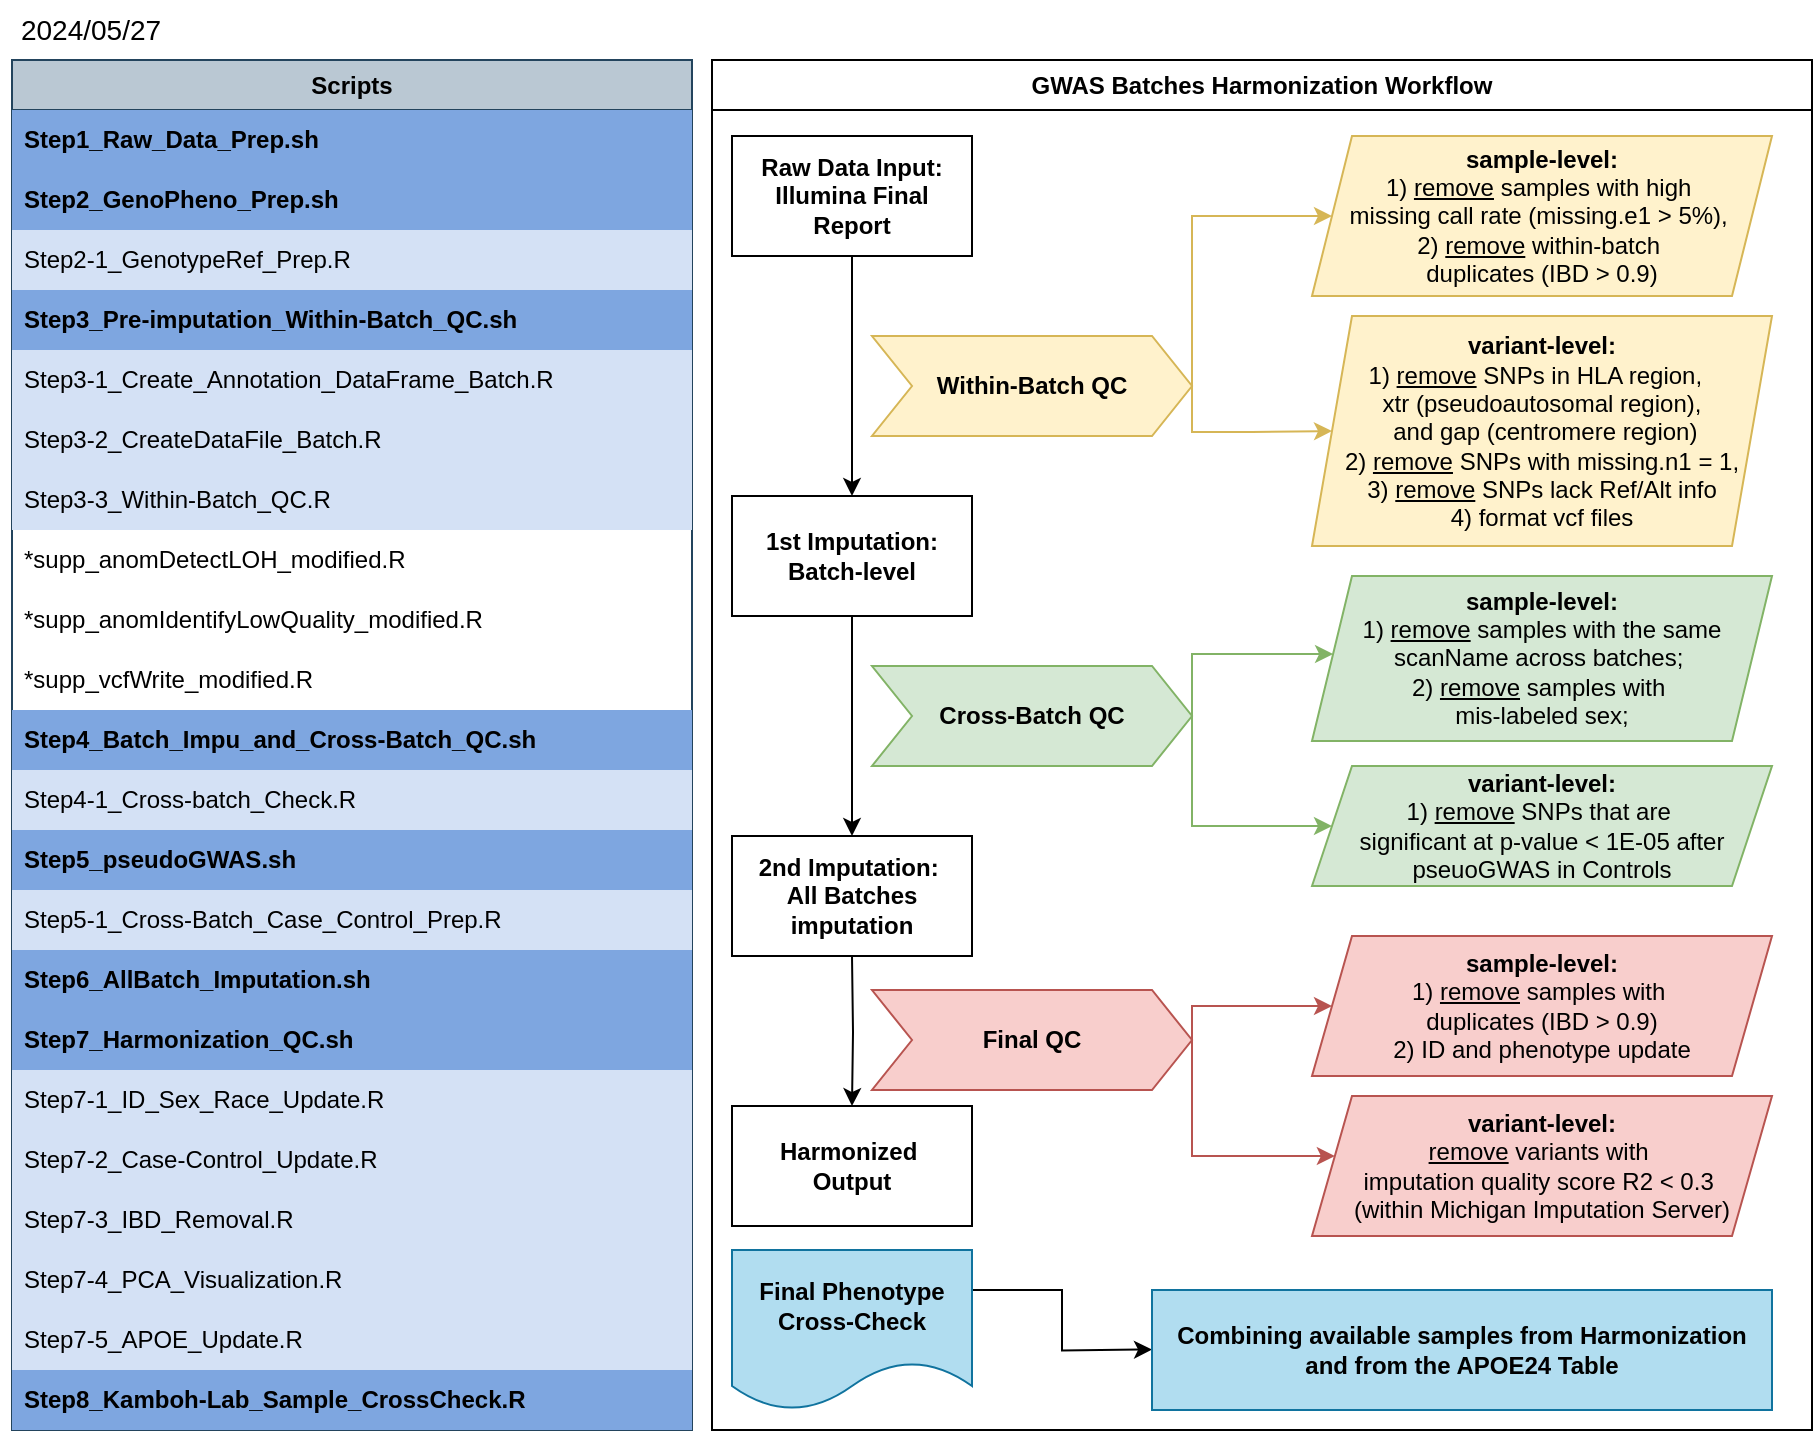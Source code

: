 <mxfile version="24.4.8" type="device">
  <diagram name="Page-1" id="gIlQjssTkETCVFCB89ty">
    <mxGraphModel dx="1368" dy="868" grid="1" gridSize="10" guides="1" tooltips="1" connect="1" arrows="1" fold="1" page="1" pageScale="1" pageWidth="1100" pageHeight="850" math="0" shadow="0">
      <root>
        <mxCell id="0" />
        <mxCell id="1" parent="0" />
        <mxCell id="6WR1JfoL7VWsUAwsL9C9-18" value="&lt;b&gt;Scripts&lt;/b&gt;" style="swimlane;fontStyle=0;childLayout=stackLayout;horizontal=1;startSize=25;horizontalStack=0;resizeParent=1;resizeParentMax=0;resizeLast=0;collapsible=1;marginBottom=0;whiteSpace=wrap;html=1;fillColor=#bac8d3;strokeColor=#23445d;" vertex="1" parent="1">
          <mxGeometry x="130" y="125" width="340" height="685" as="geometry">
            <mxRectangle x="130" y="125" width="80" height="30" as="alternateBounds" />
          </mxGeometry>
        </mxCell>
        <mxCell id="6WR1JfoL7VWsUAwsL9C9-19" value="Step1_Raw_Data_Prep.sh" style="text;strokeColor=none;fillColor=#7EA6E0;align=left;verticalAlign=middle;spacingLeft=4;spacingRight=4;overflow=hidden;points=[[0,0.5],[1,0.5]];portConstraint=eastwest;rotatable=0;whiteSpace=wrap;html=1;fontStyle=1" vertex="1" parent="6WR1JfoL7VWsUAwsL9C9-18">
          <mxGeometry y="25" width="340" height="30" as="geometry" />
        </mxCell>
        <mxCell id="6WR1JfoL7VWsUAwsL9C9-20" value="Step2_GenoPheno_Prep.sh" style="text;strokeColor=none;fillColor=#7EA6E0;align=left;verticalAlign=middle;spacingLeft=4;spacingRight=4;overflow=hidden;points=[[0,0.5],[1,0.5]];portConstraint=eastwest;rotatable=0;whiteSpace=wrap;html=1;fontStyle=1" vertex="1" parent="6WR1JfoL7VWsUAwsL9C9-18">
          <mxGeometry y="55" width="340" height="30" as="geometry" />
        </mxCell>
        <mxCell id="6WR1JfoL7VWsUAwsL9C9-21" value="Step2-1_GenotypeRef_Prep.R" style="text;strokeColor=none;fillColor=#D4E1F5;align=left;verticalAlign=middle;spacingLeft=4;spacingRight=4;overflow=hidden;points=[[0,0.5],[1,0.5]];portConstraint=eastwest;rotatable=0;whiteSpace=wrap;html=1;" vertex="1" parent="6WR1JfoL7VWsUAwsL9C9-18">
          <mxGeometry y="85" width="340" height="30" as="geometry" />
        </mxCell>
        <mxCell id="6WR1JfoL7VWsUAwsL9C9-24" value="Step3_Pre-imputation_Within-Batch_QC.sh" style="text;strokeColor=none;fillColor=#7EA6E0;align=left;verticalAlign=middle;spacingLeft=4;spacingRight=4;overflow=hidden;points=[[0,0.5],[1,0.5]];portConstraint=eastwest;rotatable=0;whiteSpace=wrap;html=1;fontStyle=1" vertex="1" parent="6WR1JfoL7VWsUAwsL9C9-18">
          <mxGeometry y="115" width="340" height="30" as="geometry" />
        </mxCell>
        <mxCell id="6WR1JfoL7VWsUAwsL9C9-23" value="Step3-1_Create_Annotation_DataFrame_Batch.R" style="text;strokeColor=none;fillColor=#D4E1F5;align=left;verticalAlign=middle;spacingLeft=4;spacingRight=4;overflow=hidden;points=[[0,0.5],[1,0.5]];portConstraint=eastwest;rotatable=0;whiteSpace=wrap;html=1;" vertex="1" parent="6WR1JfoL7VWsUAwsL9C9-18">
          <mxGeometry y="145" width="340" height="30" as="geometry" />
        </mxCell>
        <mxCell id="6WR1JfoL7VWsUAwsL9C9-25" value="Step3-2_CreateDataFile_Batch.R" style="text;strokeColor=none;fillColor=#D4E1F5;align=left;verticalAlign=middle;spacingLeft=4;spacingRight=4;overflow=hidden;points=[[0,0.5],[1,0.5]];portConstraint=eastwest;rotatable=0;whiteSpace=wrap;html=1;" vertex="1" parent="6WR1JfoL7VWsUAwsL9C9-18">
          <mxGeometry y="175" width="340" height="30" as="geometry" />
        </mxCell>
        <mxCell id="6WR1JfoL7VWsUAwsL9C9-30" value="Step3-3_Within-Batch_QC.R" style="text;strokeColor=none;fillColor=#D4E1F5;align=left;verticalAlign=middle;spacingLeft=4;spacingRight=4;overflow=hidden;points=[[0,0.5],[1,0.5]];portConstraint=eastwest;rotatable=0;whiteSpace=wrap;html=1;" vertex="1" parent="6WR1JfoL7VWsUAwsL9C9-18">
          <mxGeometry y="205" width="340" height="30" as="geometry" />
        </mxCell>
        <mxCell id="6WR1JfoL7VWsUAwsL9C9-85" value="*supp_anomDetectLOH_modified.R" style="text;strokeColor=none;fillColor=none;align=left;verticalAlign=middle;spacingLeft=4;spacingRight=4;overflow=hidden;points=[[0,0.5],[1,0.5]];portConstraint=eastwest;rotatable=0;whiteSpace=wrap;html=1;" vertex="1" parent="6WR1JfoL7VWsUAwsL9C9-18">
          <mxGeometry y="235" width="340" height="30" as="geometry" />
        </mxCell>
        <mxCell id="6WR1JfoL7VWsUAwsL9C9-83" value="*supp_anomIdentifyLowQuality_modified.R" style="text;strokeColor=none;fillColor=none;align=left;verticalAlign=middle;spacingLeft=4;spacingRight=4;overflow=hidden;points=[[0,0.5],[1,0.5]];portConstraint=eastwest;rotatable=0;whiteSpace=wrap;html=1;" vertex="1" parent="6WR1JfoL7VWsUAwsL9C9-18">
          <mxGeometry y="265" width="340" height="30" as="geometry" />
        </mxCell>
        <mxCell id="6WR1JfoL7VWsUAwsL9C9-84" value="*supp_vcfWrite_modified.R" style="text;strokeColor=none;fillColor=none;align=left;verticalAlign=middle;spacingLeft=4;spacingRight=4;overflow=hidden;points=[[0,0.5],[1,0.5]];portConstraint=eastwest;rotatable=0;whiteSpace=wrap;html=1;" vertex="1" parent="6WR1JfoL7VWsUAwsL9C9-18">
          <mxGeometry y="295" width="340" height="30" as="geometry" />
        </mxCell>
        <mxCell id="6WR1JfoL7VWsUAwsL9C9-32" value="Step4_Batch_Impu_and_Cross-Batch_QC.sh" style="text;strokeColor=none;fillColor=#7EA6E0;align=left;verticalAlign=middle;spacingLeft=4;spacingRight=4;overflow=hidden;points=[[0,0.5],[1,0.5]];portConstraint=eastwest;rotatable=0;whiteSpace=wrap;html=1;fontStyle=1" vertex="1" parent="6WR1JfoL7VWsUAwsL9C9-18">
          <mxGeometry y="325" width="340" height="30" as="geometry" />
        </mxCell>
        <mxCell id="6WR1JfoL7VWsUAwsL9C9-33" value="Step4-1_Cross-batch_Check.R" style="text;strokeColor=none;fillColor=#D4E1F5;align=left;verticalAlign=middle;spacingLeft=4;spacingRight=4;overflow=hidden;points=[[0,0.5],[1,0.5]];portConstraint=eastwest;rotatable=0;whiteSpace=wrap;html=1;" vertex="1" parent="6WR1JfoL7VWsUAwsL9C9-18">
          <mxGeometry y="355" width="340" height="30" as="geometry" />
        </mxCell>
        <mxCell id="6WR1JfoL7VWsUAwsL9C9-34" value="&lt;b&gt;Step5_pseudoGWAS.sh&lt;/b&gt;" style="text;strokeColor=none;fillColor=#7EA6E0;align=left;verticalAlign=middle;spacingLeft=4;spacingRight=4;overflow=hidden;points=[[0,0.5],[1,0.5]];portConstraint=eastwest;rotatable=0;whiteSpace=wrap;html=1;" vertex="1" parent="6WR1JfoL7VWsUAwsL9C9-18">
          <mxGeometry y="385" width="340" height="30" as="geometry" />
        </mxCell>
        <mxCell id="6WR1JfoL7VWsUAwsL9C9-36" value="Step5-1_Cross-Batch_Case_Control_Prep.R" style="text;strokeColor=none;fillColor=#D4E1F5;align=left;verticalAlign=middle;spacingLeft=4;spacingRight=4;overflow=hidden;points=[[0,0.5],[1,0.5]];portConstraint=eastwest;rotatable=0;whiteSpace=wrap;html=1;" vertex="1" parent="6WR1JfoL7VWsUAwsL9C9-18">
          <mxGeometry y="415" width="340" height="30" as="geometry" />
        </mxCell>
        <mxCell id="6WR1JfoL7VWsUAwsL9C9-37" value="Step6_AllBatch_Imputation.sh" style="text;strokeColor=none;fillColor=#7EA6E0;align=left;verticalAlign=middle;spacingLeft=4;spacingRight=4;overflow=hidden;points=[[0,0.5],[1,0.5]];portConstraint=eastwest;rotatable=0;whiteSpace=wrap;html=1;fontStyle=1" vertex="1" parent="6WR1JfoL7VWsUAwsL9C9-18">
          <mxGeometry y="445" width="340" height="30" as="geometry" />
        </mxCell>
        <mxCell id="6WR1JfoL7VWsUAwsL9C9-35" value="Step7_Harmonization_QC.sh" style="text;strokeColor=none;fillColor=#7EA6E0;align=left;verticalAlign=middle;spacingLeft=4;spacingRight=4;overflow=hidden;points=[[0,0.5],[1,0.5]];portConstraint=eastwest;rotatable=0;whiteSpace=wrap;html=1;fontStyle=1" vertex="1" parent="6WR1JfoL7VWsUAwsL9C9-18">
          <mxGeometry y="475" width="340" height="30" as="geometry" />
        </mxCell>
        <mxCell id="6WR1JfoL7VWsUAwsL9C9-38" value="Step7-1_ID_Sex_Race_Update.R" style="text;strokeColor=none;fillColor=#D4E1F5;align=left;verticalAlign=middle;spacingLeft=4;spacingRight=4;overflow=hidden;points=[[0,0.5],[1,0.5]];portConstraint=eastwest;rotatable=0;whiteSpace=wrap;html=1;" vertex="1" parent="6WR1JfoL7VWsUAwsL9C9-18">
          <mxGeometry y="505" width="340" height="30" as="geometry" />
        </mxCell>
        <mxCell id="6WR1JfoL7VWsUAwsL9C9-39" value="Step7-2_Case-Control_Update.R" style="text;strokeColor=none;fillColor=#D4E1F5;align=left;verticalAlign=middle;spacingLeft=4;spacingRight=4;overflow=hidden;points=[[0,0.5],[1,0.5]];portConstraint=eastwest;rotatable=0;whiteSpace=wrap;html=1;" vertex="1" parent="6WR1JfoL7VWsUAwsL9C9-18">
          <mxGeometry y="535" width="340" height="30" as="geometry" />
        </mxCell>
        <mxCell id="6WR1JfoL7VWsUAwsL9C9-40" value="Step7-3_IBD_Removal.R" style="text;strokeColor=none;fillColor=#D4E1F5;align=left;verticalAlign=middle;spacingLeft=4;spacingRight=4;overflow=hidden;points=[[0,0.5],[1,0.5]];portConstraint=eastwest;rotatable=0;whiteSpace=wrap;html=1;" vertex="1" parent="6WR1JfoL7VWsUAwsL9C9-18">
          <mxGeometry y="565" width="340" height="30" as="geometry" />
        </mxCell>
        <mxCell id="6WR1JfoL7VWsUAwsL9C9-41" value="Step7-4_PCA_Visualization.R" style="text;strokeColor=none;fillColor=#D4E1F5;align=left;verticalAlign=middle;spacingLeft=4;spacingRight=4;overflow=hidden;points=[[0,0.5],[1,0.5]];portConstraint=eastwest;rotatable=0;whiteSpace=wrap;html=1;" vertex="1" parent="6WR1JfoL7VWsUAwsL9C9-18">
          <mxGeometry y="595" width="340" height="30" as="geometry" />
        </mxCell>
        <mxCell id="6WR1JfoL7VWsUAwsL9C9-42" value="Step7-5_APOE_Update.R" style="text;strokeColor=none;fillColor=#D4E1F5;align=left;verticalAlign=middle;spacingLeft=4;spacingRight=4;overflow=hidden;points=[[0,0.5],[1,0.5]];portConstraint=eastwest;rotatable=0;whiteSpace=wrap;html=1;" vertex="1" parent="6WR1JfoL7VWsUAwsL9C9-18">
          <mxGeometry y="625" width="340" height="30" as="geometry" />
        </mxCell>
        <mxCell id="6WR1JfoL7VWsUAwsL9C9-43" value="Step8_Kamboh-Lab_Sample_CrossCheck.R" style="text;strokeColor=none;fillColor=#7EA6E0;align=left;verticalAlign=middle;spacingLeft=4;spacingRight=4;overflow=hidden;points=[[0,0.5],[1,0.5]];portConstraint=eastwest;rotatable=0;whiteSpace=wrap;html=1;fontStyle=1" vertex="1" parent="6WR1JfoL7VWsUAwsL9C9-18">
          <mxGeometry y="655" width="340" height="30" as="geometry" />
        </mxCell>
        <mxCell id="6WR1JfoL7VWsUAwsL9C9-77" style="edgeStyle=orthogonalEdgeStyle;rounded=0;orthogonalLoop=1;jettySize=auto;html=1;exitX=0.5;exitY=1;exitDx=0;exitDy=0;entryX=0.5;entryY=0;entryDx=0;entryDy=0;" edge="1" parent="1" source="6WR1JfoL7VWsUAwsL9C9-56" target="6WR1JfoL7VWsUAwsL9C9-58">
          <mxGeometry relative="1" as="geometry" />
        </mxCell>
        <mxCell id="6WR1JfoL7VWsUAwsL9C9-56" value="&lt;span style=&quot;font-weight: 700; text-align: left;&quot;&gt;Raw Data Input: Illumina Final Report&lt;/span&gt;" style="rounded=0;whiteSpace=wrap;html=1;" vertex="1" parent="1">
          <mxGeometry x="490" y="163" width="120" height="60" as="geometry" />
        </mxCell>
        <mxCell id="6WR1JfoL7VWsUAwsL9C9-79" style="edgeStyle=orthogonalEdgeStyle;rounded=0;orthogonalLoop=1;jettySize=auto;html=1;exitX=0.5;exitY=1;exitDx=0;exitDy=0;entryX=0.5;entryY=0;entryDx=0;entryDy=0;" edge="1" parent="1" source="6WR1JfoL7VWsUAwsL9C9-58" target="6WR1JfoL7VWsUAwsL9C9-60">
          <mxGeometry relative="1" as="geometry" />
        </mxCell>
        <mxCell id="6WR1JfoL7VWsUAwsL9C9-60" value="&lt;div style=&quot;&quot;&gt;&lt;span style=&quot;font-weight: 700;&quot;&gt;2nd Imputation:&amp;nbsp;&lt;/span&gt;&lt;/div&gt;&lt;div style=&quot;&quot;&gt;&lt;span style=&quot;font-weight: 700;&quot;&gt;All Batches imputation&lt;/span&gt;&lt;br&gt;&lt;/div&gt;" style="rounded=0;whiteSpace=wrap;html=1;" vertex="1" parent="1">
          <mxGeometry x="490" y="513" width="120" height="60" as="geometry" />
        </mxCell>
        <mxCell id="6WR1JfoL7VWsUAwsL9C9-63" style="edgeStyle=orthogonalEdgeStyle;rounded=0;orthogonalLoop=1;jettySize=auto;html=1;exitX=1;exitY=0.5;exitDx=0;exitDy=0;entryX=0;entryY=0.5;entryDx=0;entryDy=0;fillColor=#fff2cc;strokeColor=#d6b656;" edge="1" parent="1" source="6WR1JfoL7VWsUAwsL9C9-62" target="6WR1JfoL7VWsUAwsL9C9-13">
          <mxGeometry relative="1" as="geometry">
            <Array as="points">
              <mxPoint x="720" y="203" />
            </Array>
          </mxGeometry>
        </mxCell>
        <mxCell id="6WR1JfoL7VWsUAwsL9C9-64" style="edgeStyle=orthogonalEdgeStyle;rounded=0;orthogonalLoop=1;jettySize=auto;html=1;exitX=1;exitY=0.5;exitDx=0;exitDy=0;entryX=0;entryY=0.5;entryDx=0;entryDy=0;fillColor=#fff2cc;strokeColor=#d6b656;" edge="1" parent="1" source="6WR1JfoL7VWsUAwsL9C9-62" target="6WR1JfoL7VWsUAwsL9C9-11">
          <mxGeometry relative="1" as="geometry">
            <Array as="points">
              <mxPoint x="720" y="311" />
              <mxPoint x="750" y="311" />
            </Array>
          </mxGeometry>
        </mxCell>
        <mxCell id="6WR1JfoL7VWsUAwsL9C9-62" value="&lt;span style=&quot;font-weight: 700; text-align: left;&quot;&gt;Within-Batch QC&lt;/span&gt;" style="shape=step;perimeter=stepPerimeter;whiteSpace=wrap;html=1;fixedSize=1;fillColor=#fff2cc;strokeColor=#d6b656;" vertex="1" parent="1">
          <mxGeometry x="560" y="263" width="160" height="50" as="geometry" />
        </mxCell>
        <mxCell id="6WR1JfoL7VWsUAwsL9C9-82" value="&lt;b style=&quot;text-wrap: nowrap;&quot;&gt;GWAS Batches Harmonization Workflow&lt;/b&gt;" style="swimlane;whiteSpace=wrap;html=1;startSize=25;" vertex="1" parent="1">
          <mxGeometry x="480" y="125" width="550" height="685" as="geometry">
            <mxRectangle x="480" y="125" width="270" height="30" as="alternateBounds" />
          </mxGeometry>
        </mxCell>
        <mxCell id="6WR1JfoL7VWsUAwsL9C9-54" value="&lt;b&gt;sample-level:&lt;/b&gt;&lt;div&gt;&lt;div&gt;1) &lt;u&gt;remove&lt;/u&gt; samples with&amp;nbsp;&lt;/div&gt;&lt;div&gt;duplicates (IBD &amp;gt; 0.9)&lt;/div&gt;&lt;/div&gt;&lt;div&gt;2) ID and phenotype update&lt;/div&gt;" style="shape=parallelogram;perimeter=parallelogramPerimeter;whiteSpace=wrap;html=1;fixedSize=1;fillColor=#f8cecc;strokeColor=#b85450;" vertex="1" parent="6WR1JfoL7VWsUAwsL9C9-82">
          <mxGeometry x="300" y="438" width="230" height="70" as="geometry" />
        </mxCell>
        <mxCell id="6WR1JfoL7VWsUAwsL9C9-74" value="&lt;b&gt;variant-level:&lt;/b&gt;&lt;div&gt;&lt;div&gt;&lt;u&gt;remove&lt;/u&gt;&amp;nbsp;variants with&amp;nbsp;&lt;/div&gt;&lt;div&gt;imputation quality score R2 &amp;lt; 0.3&amp;nbsp;&lt;/div&gt;&lt;div&gt;(within Michigan Imputation Server)&lt;/div&gt;&lt;/div&gt;" style="shape=parallelogram;perimeter=parallelogramPerimeter;whiteSpace=wrap;html=1;fixedSize=1;fillColor=#f8cecc;strokeColor=#b85450;" vertex="1" parent="6WR1JfoL7VWsUAwsL9C9-82">
          <mxGeometry x="300" y="518" width="230" height="70" as="geometry" />
        </mxCell>
        <mxCell id="6WR1JfoL7VWsUAwsL9C9-75" style="edgeStyle=orthogonalEdgeStyle;rounded=0;orthogonalLoop=1;jettySize=auto;html=1;exitX=1;exitY=0.5;exitDx=0;exitDy=0;fillColor=#f8cecc;strokeColor=#b85450;" edge="1" parent="6WR1JfoL7VWsUAwsL9C9-82" source="6WR1JfoL7VWsUAwsL9C9-67" target="6WR1JfoL7VWsUAwsL9C9-74">
          <mxGeometry relative="1" as="geometry">
            <Array as="points">
              <mxPoint x="240" y="548" />
            </Array>
          </mxGeometry>
        </mxCell>
        <mxCell id="6WR1JfoL7VWsUAwsL9C9-71" style="edgeStyle=orthogonalEdgeStyle;rounded=0;orthogonalLoop=1;jettySize=auto;html=1;exitX=1;exitY=0.5;exitDx=0;exitDy=0;entryX=0;entryY=0.5;entryDx=0;entryDy=0;fillColor=#f8cecc;strokeColor=#b85450;" edge="1" parent="6WR1JfoL7VWsUAwsL9C9-82" source="6WR1JfoL7VWsUAwsL9C9-67" target="6WR1JfoL7VWsUAwsL9C9-54">
          <mxGeometry relative="1" as="geometry">
            <Array as="points">
              <mxPoint x="240" y="473" />
            </Array>
          </mxGeometry>
        </mxCell>
        <mxCell id="6WR1JfoL7VWsUAwsL9C9-67" value="&lt;b style=&quot;text-align: left;&quot;&gt;Final QC&lt;/b&gt;" style="shape=step;perimeter=stepPerimeter;whiteSpace=wrap;html=1;fixedSize=1;fillColor=#f8cecc;strokeColor=#b85450;" vertex="1" parent="6WR1JfoL7VWsUAwsL9C9-82">
          <mxGeometry x="80" y="465" width="160" height="50" as="geometry" />
        </mxCell>
        <mxCell id="6WR1JfoL7VWsUAwsL9C9-61" value="&lt;div style=&quot;&quot;&gt;&lt;span style=&quot;font-weight: 700; text-align: left;&quot;&gt;Harmonized&amp;nbsp;&lt;/span&gt;&lt;/div&gt;&lt;div style=&quot;&quot;&gt;&lt;span style=&quot;font-weight: 700; text-align: left;&quot;&gt;Output&lt;/span&gt;&lt;br&gt;&lt;/div&gt;" style="rounded=0;whiteSpace=wrap;html=1;" vertex="1" parent="6WR1JfoL7VWsUAwsL9C9-82">
          <mxGeometry x="10" y="523" width="120" height="60" as="geometry" />
        </mxCell>
        <mxCell id="6WR1JfoL7VWsUAwsL9C9-80" style="edgeStyle=orthogonalEdgeStyle;rounded=0;orthogonalLoop=1;jettySize=auto;html=1;entryX=0.5;entryY=0;entryDx=0;entryDy=0;" edge="1" parent="6WR1JfoL7VWsUAwsL9C9-82" target="6WR1JfoL7VWsUAwsL9C9-61">
          <mxGeometry relative="1" as="geometry">
            <mxPoint x="70" y="448" as="sourcePoint" />
          </mxGeometry>
        </mxCell>
        <mxCell id="6WR1JfoL7VWsUAwsL9C9-72" value="&lt;b&gt;sample-level:&lt;/b&gt;&lt;div&gt;&lt;div&gt;1) &lt;u&gt;remove&lt;/u&gt; samples with the same scanName across batches;&lt;span style=&quot;background-color: initial;&quot;&gt;&amp;nbsp;&lt;/span&gt;&lt;/div&gt;&lt;div&gt;2) &lt;u&gt;remove&lt;/u&gt;&amp;nbsp;samples with&amp;nbsp;&lt;/div&gt;&lt;div&gt;mis-labeled sex;&lt;/div&gt;&lt;/div&gt;" style="shape=parallelogram;perimeter=parallelogramPerimeter;whiteSpace=wrap;html=1;fixedSize=1;fillColor=#d5e8d4;strokeColor=#82b366;" vertex="1" parent="6WR1JfoL7VWsUAwsL9C9-82">
          <mxGeometry x="300" y="258" width="230" height="82.5" as="geometry" />
        </mxCell>
        <mxCell id="6WR1JfoL7VWsUAwsL9C9-55" value="&lt;b&gt;variant-level:&lt;/b&gt;&lt;div&gt;&lt;div&gt;1) &lt;u&gt;remove&lt;/u&gt; SNPs that are&amp;nbsp;&lt;/div&gt;&lt;div&gt;significant at p-value &amp;lt; 1E-05 after pseuoGWAS in Controls&lt;br&gt;&lt;/div&gt;&lt;/div&gt;" style="shape=parallelogram;perimeter=parallelogramPerimeter;whiteSpace=wrap;html=1;fixedSize=1;fillColor=#d5e8d4;strokeColor=#82b366;" vertex="1" parent="6WR1JfoL7VWsUAwsL9C9-82">
          <mxGeometry x="300" y="353" width="230" height="60" as="geometry" />
        </mxCell>
        <mxCell id="6WR1JfoL7VWsUAwsL9C9-58" value="&lt;span style=&quot;font-weight: 700; text-align: left;&quot;&gt;1st Imputation:&lt;/span&gt;&lt;div&gt;&lt;span style=&quot;font-weight: 700; text-align: left;&quot;&gt;Batch-level&lt;/span&gt;&lt;/div&gt;" style="rounded=0;whiteSpace=wrap;html=1;" vertex="1" parent="6WR1JfoL7VWsUAwsL9C9-82">
          <mxGeometry x="10" y="218" width="120" height="60" as="geometry" />
        </mxCell>
        <mxCell id="6WR1JfoL7VWsUAwsL9C9-65" value="&lt;b style=&quot;text-align: left;&quot;&gt;Cross-Batch QC&lt;/b&gt;" style="shape=step;perimeter=stepPerimeter;whiteSpace=wrap;html=1;fixedSize=1;fillColor=#d5e8d4;strokeColor=#82b366;" vertex="1" parent="6WR1JfoL7VWsUAwsL9C9-82">
          <mxGeometry x="80" y="303" width="160" height="50" as="geometry" />
        </mxCell>
        <mxCell id="6WR1JfoL7VWsUAwsL9C9-69" style="edgeStyle=orthogonalEdgeStyle;rounded=0;orthogonalLoop=1;jettySize=auto;html=1;exitX=1;exitY=0.5;exitDx=0;exitDy=0;entryX=0;entryY=0.5;entryDx=0;entryDy=0;fillColor=#d5e8d4;strokeColor=#82b366;" edge="1" parent="6WR1JfoL7VWsUAwsL9C9-82" source="6WR1JfoL7VWsUAwsL9C9-65" target="6WR1JfoL7VWsUAwsL9C9-55">
          <mxGeometry relative="1" as="geometry">
            <Array as="points">
              <mxPoint x="240" y="383" />
            </Array>
          </mxGeometry>
        </mxCell>
        <mxCell id="6WR1JfoL7VWsUAwsL9C9-73" style="edgeStyle=orthogonalEdgeStyle;rounded=0;orthogonalLoop=1;jettySize=auto;html=1;exitX=1;exitY=0.5;exitDx=0;exitDy=0;fillColor=#d5e8d4;strokeColor=#82b366;" edge="1" parent="6WR1JfoL7VWsUAwsL9C9-82" source="6WR1JfoL7VWsUAwsL9C9-65" target="6WR1JfoL7VWsUAwsL9C9-72">
          <mxGeometry relative="1" as="geometry">
            <Array as="points">
              <mxPoint x="240" y="297" />
            </Array>
          </mxGeometry>
        </mxCell>
        <mxCell id="6WR1JfoL7VWsUAwsL9C9-13" value="&lt;b&gt;sample-level:&lt;/b&gt;&lt;div&gt;&lt;div&gt;1) &lt;u&gt;remove&lt;/u&gt; samples with high&amp;nbsp;&lt;/div&gt;&lt;div&gt;missing call rate (missing.e1 &amp;gt; 5%),&amp;nbsp;&lt;/div&gt;&lt;div&gt;2) &lt;u&gt;remove&lt;/u&gt;&amp;nbsp;within-batch&amp;nbsp;&lt;/div&gt;&lt;div&gt;duplicates (IBD &amp;gt; 0.9)&lt;/div&gt;&lt;/div&gt;" style="shape=parallelogram;perimeter=parallelogramPerimeter;whiteSpace=wrap;html=1;fixedSize=1;fillColor=#fff2cc;strokeColor=#d6b656;" vertex="1" parent="6WR1JfoL7VWsUAwsL9C9-82">
          <mxGeometry x="300" y="38" width="230" height="80" as="geometry" />
        </mxCell>
        <mxCell id="6WR1JfoL7VWsUAwsL9C9-11" value="&lt;b&gt;variant-level:&lt;/b&gt;&lt;div&gt;&lt;div&gt;1) &lt;u&gt;remove&lt;/u&gt; SNPs in HLA region,&amp;nbsp;&amp;nbsp;&lt;/div&gt;&lt;div&gt;xtr (pseudoautosomal region),&lt;/div&gt;&lt;div&gt;&amp;nbsp;and gap (centromere region)&lt;/div&gt;&lt;div&gt;2) &lt;u&gt;remove&lt;/u&gt; SNPs with&amp;nbsp;&lt;span style=&quot;background-color: initial;&quot;&gt;missing.n1 = 1,&lt;/span&gt;&lt;/div&gt;&lt;div&gt;&lt;span style=&quot;background-color: initial;&quot;&gt;3) &lt;u&gt;remove&lt;/u&gt; SNPs&lt;/span&gt;&lt;span style=&quot;background-color: initial;&quot;&gt;&amp;nbsp;lack Ref/Alt info&lt;/span&gt;&lt;/div&gt;&lt;/div&gt;&lt;div&gt;4) format vcf files&lt;/div&gt;" style="shape=parallelogram;perimeter=parallelogramPerimeter;whiteSpace=wrap;html=1;fixedSize=1;fillColor=#fff2cc;strokeColor=#d6b656;" vertex="1" parent="6WR1JfoL7VWsUAwsL9C9-82">
          <mxGeometry x="300" y="128" width="230" height="115" as="geometry" />
        </mxCell>
        <mxCell id="6WR1JfoL7VWsUAwsL9C9-87" style="edgeStyle=orthogonalEdgeStyle;rounded=0;orthogonalLoop=1;jettySize=auto;html=1;exitX=1;exitY=0.25;exitDx=0;exitDy=0;" edge="1" parent="6WR1JfoL7VWsUAwsL9C9-82" source="6WR1JfoL7VWsUAwsL9C9-91">
          <mxGeometry relative="1" as="geometry">
            <mxPoint x="220" y="644.737" as="targetPoint" />
            <mxPoint x="130" y="645" as="sourcePoint" />
          </mxGeometry>
        </mxCell>
        <mxCell id="6WR1JfoL7VWsUAwsL9C9-88" value="&lt;div style=&quot;&quot;&gt;&lt;b&gt;Combining available samples from Harmonization and from the APOE24 Table&lt;/b&gt;&lt;/div&gt;" style="rounded=0;whiteSpace=wrap;html=1;align=center;fillColor=#b1ddf0;strokeColor=#10739e;" vertex="1" parent="6WR1JfoL7VWsUAwsL9C9-82">
          <mxGeometry x="220" y="615" width="310" height="60" as="geometry" />
        </mxCell>
        <mxCell id="6WR1JfoL7VWsUAwsL9C9-91" value="&lt;div&gt;&lt;b&gt;Final Phenotype&lt;/b&gt;&lt;/div&gt;&lt;div&gt;&lt;b&gt;Cross-Check&lt;/b&gt;&lt;/div&gt;" style="shape=document;whiteSpace=wrap;html=1;boundedLbl=1;fillColor=#b1ddf0;strokeColor=#10739e;" vertex="1" parent="6WR1JfoL7VWsUAwsL9C9-82">
          <mxGeometry x="10" y="595" width="120" height="80" as="geometry" />
        </mxCell>
        <mxCell id="6WR1JfoL7VWsUAwsL9C9-92" value="&lt;font style=&quot;font-size: 14px;&quot;&gt;2024/05/27&lt;/font&gt;" style="text;html=1;align=center;verticalAlign=middle;resizable=0;points=[];autosize=1;strokeColor=none;fillColor=none;" vertex="1" parent="1">
          <mxGeometry x="124" y="95" width="90" height="30" as="geometry" />
        </mxCell>
      </root>
    </mxGraphModel>
  </diagram>
</mxfile>
